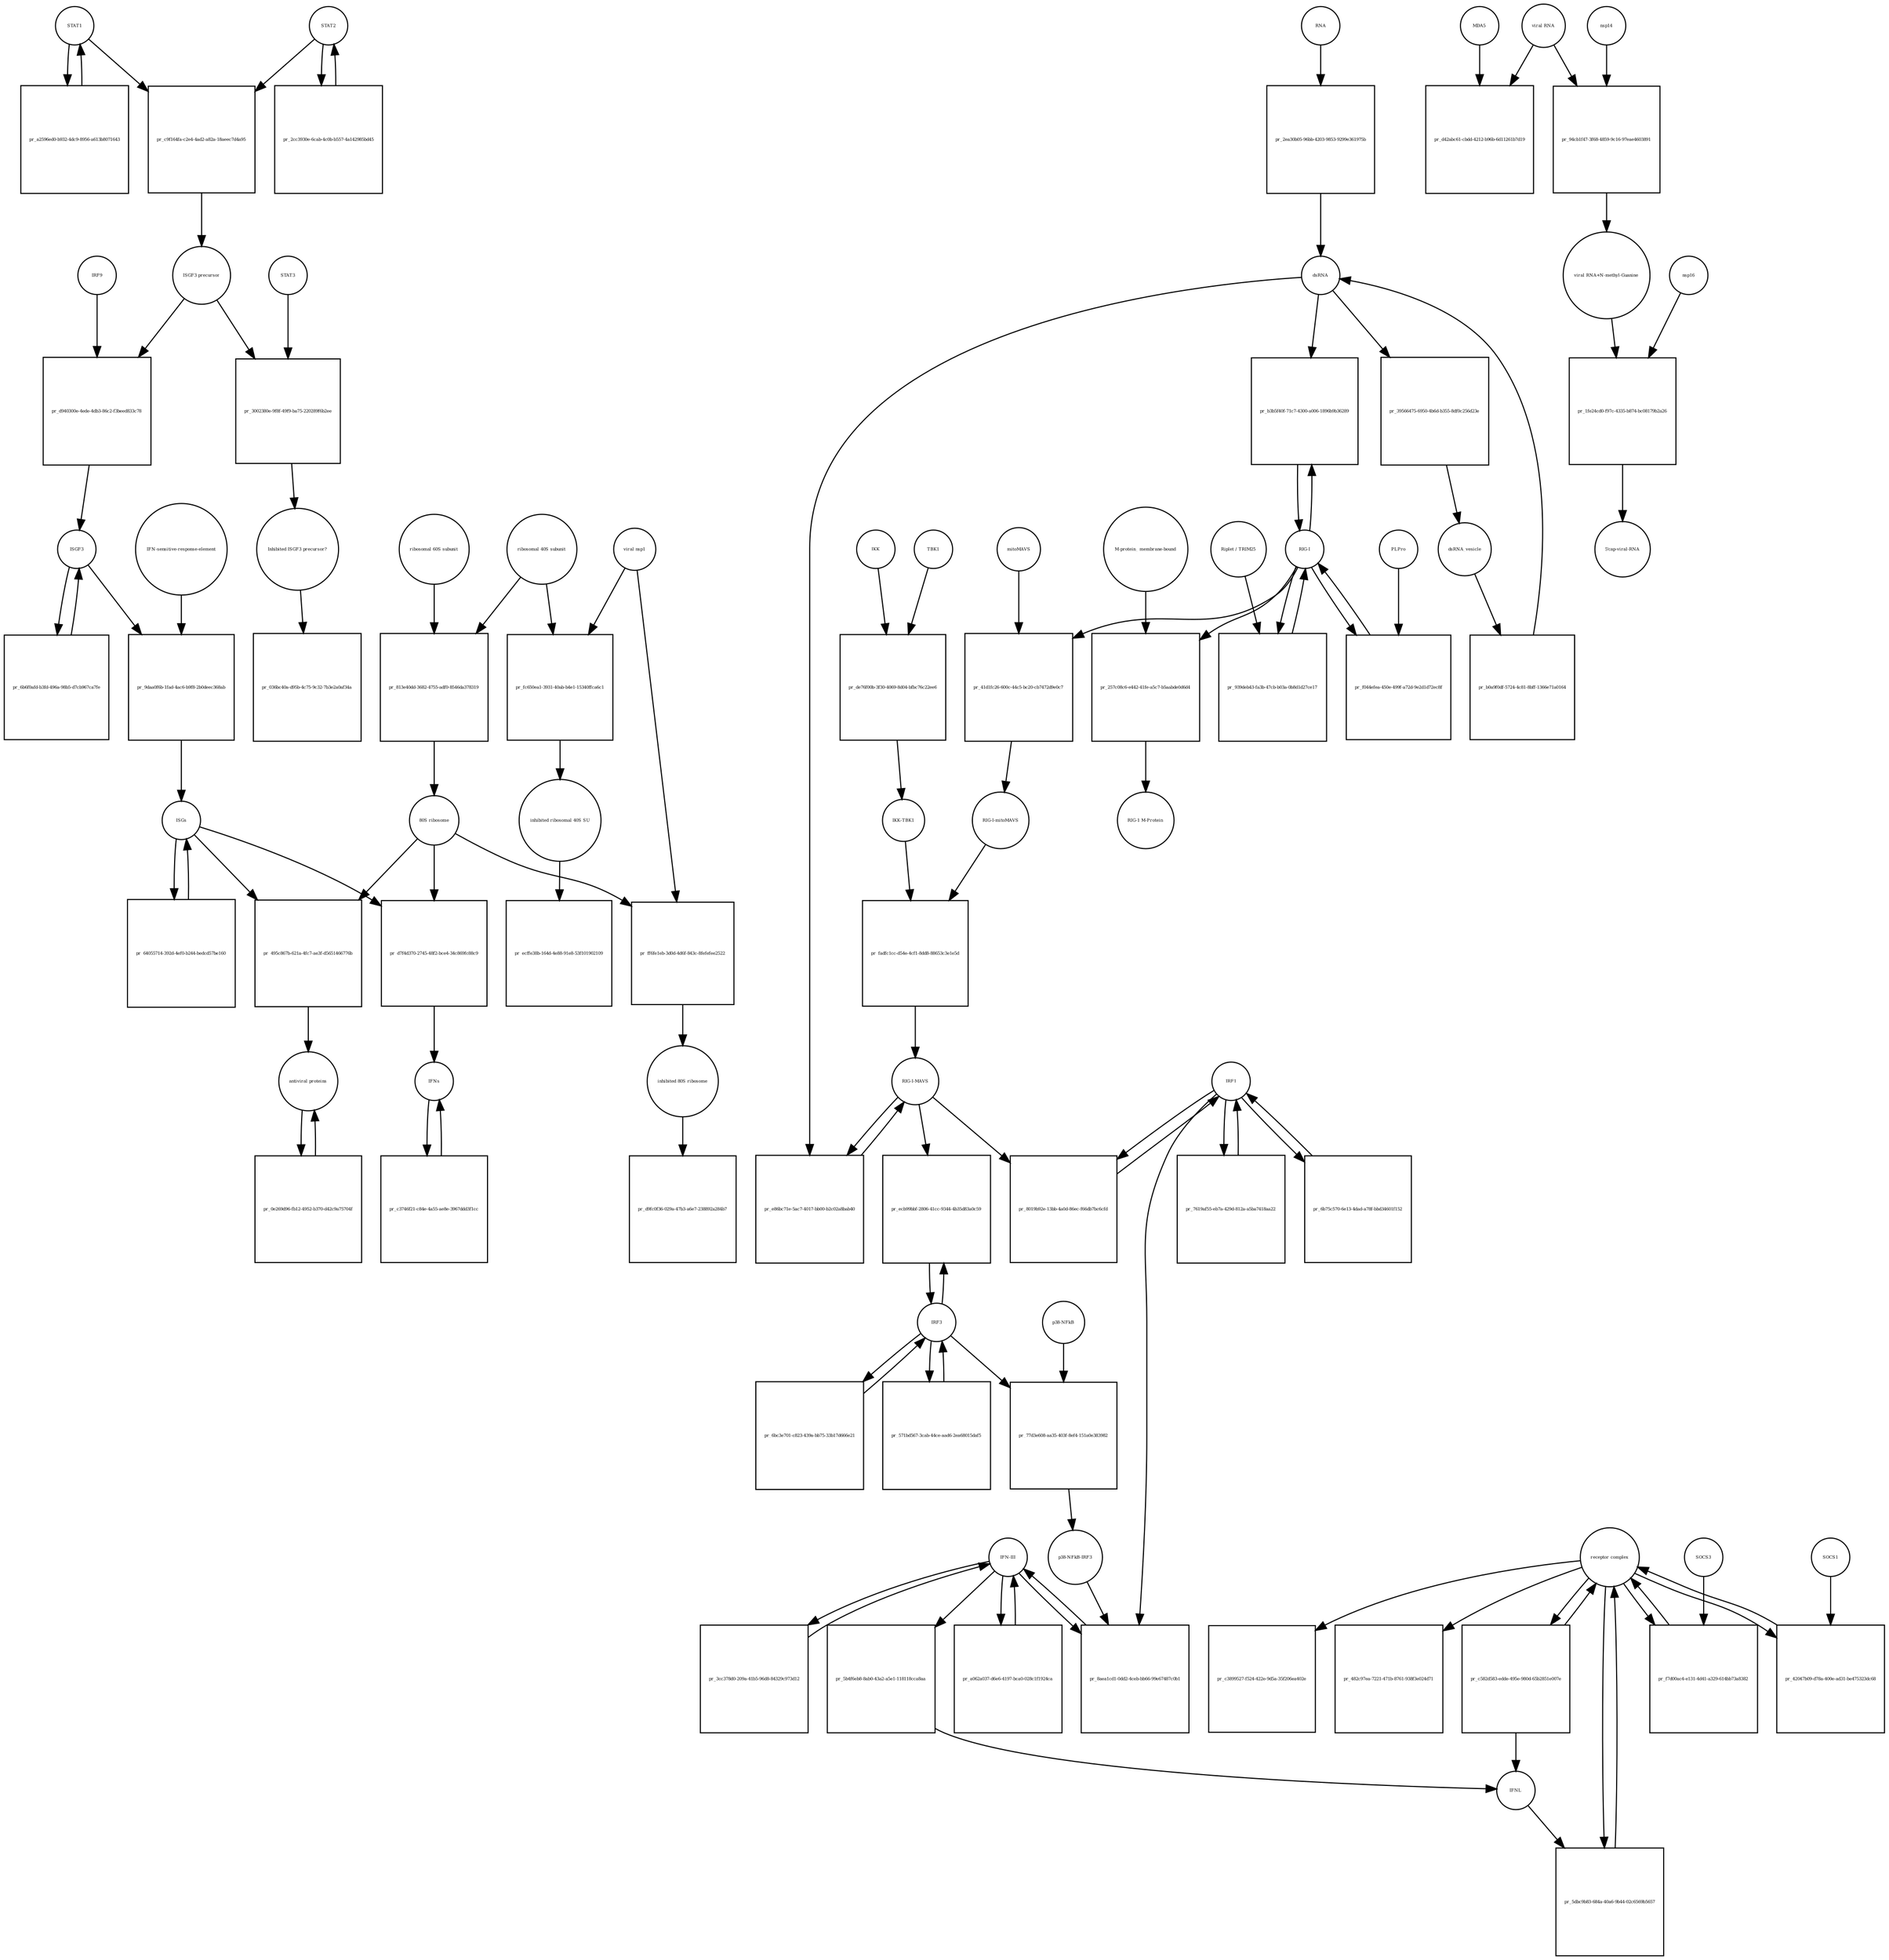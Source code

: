 strict digraph  {
STAT1 [annotation="", bipartite=0, cls=macromolecule, fontsize=4, label=STAT1, shape=circle];
"pr_c9f164fa-c2e4-4ad2-a82a-18aeec7d4a95" [annotation="", bipartite=1, cls=process, fontsize=4, label="pr_c9f164fa-c2e4-4ad2-a82a-18aeec7d4a95", shape=square];
STAT2 [annotation="", bipartite=0, cls=macromolecule, fontsize=4, label=STAT2, shape=circle];
"ISGF3 precursor" [annotation="", bipartite=0, cls=complex, fontsize=4, label="ISGF3 precursor", shape=circle];
"pr_d940300e-4ede-4db3-86c2-f3beed833c78" [annotation="", bipartite=1, cls=process, fontsize=4, label="pr_d940300e-4ede-4db3-86c2-f3beed833c78", shape=square];
IRF9 [annotation="", bipartite=0, cls=macromolecule, fontsize=4, label=IRF9, shape=circle];
ISGF3 [annotation="", bipartite=0, cls=complex, fontsize=4, label=ISGF3, shape=circle];
"pr_a2596ed0-b932-4dc9-8956-a613b8071643" [annotation="", bipartite=1, cls=process, fontsize=4, label="pr_a2596ed0-b932-4dc9-8956-a613b8071643", shape=square];
"pr_2cc3930e-6cab-4c0b-b557-4a142985bd45" [annotation="", bipartite=1, cls=process, fontsize=4, label="pr_2cc3930e-6cab-4c0b-b557-4a142985bd45", shape=square];
"receptor complex" [annotation="", bipartite=0, cls=complex, fontsize=4, label="receptor complex", shape=circle];
"pr_5dbc9b83-684a-40a6-9b44-02c6569b5657" [annotation="", bipartite=1, cls=process, fontsize=4, label="pr_5dbc9b83-684a-40a6-9b44-02c6569b5657", shape=square];
IFNL [annotation="", bipartite=0, cls=macromolecule, fontsize=4, label=IFNL, shape=circle];
"IFN-sensitive-response-element" [annotation="", bipartite=0, cls="nucleic acid feature", fontsize=4, label="IFN-sensitive-response-element", shape=circle];
"pr_9daa0f6b-1fad-4ac6-b9f8-2b0deec368ab" [annotation="", bipartite=1, cls=process, fontsize=4, label="pr_9daa0f6b-1fad-4ac6-b9f8-2b0deec368ab", shape=square];
ISGs [annotation="", bipartite=0, cls="nucleic acid feature", fontsize=4, label=ISGs, shape=circle];
"pr_d7f4d370-2745-48f2-bce4-34c869fc88c9" [annotation="", bipartite=1, cls=process, fontsize=4, label="pr_d7f4d370-2745-48f2-bce4-34c869fc88c9", shape=square];
IFNs [annotation="", bipartite=0, cls=macromolecule, fontsize=4, label=IFNs, shape=circle];
"80S ribosome" [annotation="", bipartite=0, cls=complex, fontsize=4, label="80S ribosome", shape=circle];
"pr_495c867b-621a-4fc7-ae3f-d5651466776b" [annotation="", bipartite=1, cls=process, fontsize=4, label="pr_495c867b-621a-4fc7-ae3f-d5651466776b", shape=square];
"antiviral proteins" [annotation="", bipartite=0, cls=macromolecule, fontsize=4, label="antiviral proteins", shape=circle];
"pr_6b6f0afd-b3fd-496a-98b5-d7cb967ca7fe" [annotation="", bipartite=1, cls=process, fontsize=4, label="pr_6b6f0afd-b3fd-496a-98b5-d7cb967ca7fe", shape=square];
"pr_64055714-392d-4ef0-b244-bedcd57be160" [annotation="", bipartite=1, cls=process, fontsize=4, label="pr_64055714-392d-4ef0-b244-bedcd57be160", shape=square];
"pr_0e269d96-fb12-4952-b370-d42c9a75704f" [annotation="", bipartite=1, cls=process, fontsize=4, label="pr_0e269d96-fb12-4952-b370-d42c9a75704f", shape=square];
"viral RNA" [annotation="", bipartite=0, cls="nucleic acid feature", fontsize=4, label="viral RNA", shape=circle];
"pr_d42abc61-cbdd-4212-b96b-6d11261b7d19" [annotation="", bipartite=1, cls=process, fontsize=4, label="pr_d42abc61-cbdd-4212-b96b-6d11261b7d19", shape=square];
MDA5 [annotation="", bipartite=0, cls=macromolecule, fontsize=4, label=MDA5, shape=circle];
"pr_94cb1f47-3f68-4859-9c16-97eae4603891" [annotation="", bipartite=1, cls=process, fontsize=4, label="pr_94cb1f47-3f68-4859-9c16-97eae4603891", shape=square];
"viral RNA+N-methyl-Guanine" [annotation="", bipartite=0, cls="nucleic acid feature", fontsize=4, label="viral RNA+N-methyl-Guanine", shape=circle];
nsp14 [annotation="", bipartite=0, cls=macromolecule, fontsize=4, label=nsp14, shape=circle];
"pr_1fe24cd0-f97c-4335-b874-bc08179b2a26" [annotation="", bipartite=1, cls=process, fontsize=4, label="pr_1fe24cd0-f97c-4335-b874-bc08179b2a26", shape=square];
"5'cap-viral-RNA" [annotation="", bipartite=0, cls="nucleic acid feature", fontsize=4, label="5'cap-viral-RNA", shape=circle];
nsp16 [annotation="", bipartite=0, cls=macromolecule, fontsize=4, label=nsp16, shape=circle];
IKK [annotation="", bipartite=0, cls=macromolecule, fontsize=4, label=IKK, shape=circle];
"pr_de76f00b-3f30-4069-8d04-bfbc76c22ee6" [annotation="", bipartite=1, cls=process, fontsize=4, label="pr_de76f00b-3f30-4069-8d04-bfbc76c22ee6", shape=square];
TBK1 [annotation="", bipartite=0, cls=macromolecule, fontsize=4, label=TBK1, shape=circle];
"IKK-TBK1" [annotation="", bipartite=0, cls=complex, fontsize=4, label="IKK-TBK1", shape=circle];
IRF3 [annotation="", bipartite=0, cls=macromolecule, fontsize=4, label=IRF3, shape=circle];
"pr_ecb99bbf-2806-41cc-9344-4b35d83a0c59" [annotation="", bipartite=1, cls=process, fontsize=4, label="pr_ecb99bbf-2806-41cc-9344-4b35d83a0c59", shape=square];
"RIG-I-MAVS" [annotation="", bipartite=0, cls=complex, fontsize=4, label="RIG-I-MAVS", shape=circle];
"pr_e86bc71e-5ac7-4017-bb00-b2c02a8bab40" [annotation="", bipartite=1, cls=process, fontsize=4, label="pr_e86bc71e-5ac7-4017-bb00-b2c02a8bab40", shape=square];
dsRNA [annotation="", bipartite=0, cls="nucleic acid feature", fontsize=4, label=dsRNA, shape=circle];
IRF1 [annotation="", bipartite=0, cls=macromolecule, fontsize=4, label=IRF1, shape=circle];
"pr_8019b92e-13bb-4a0d-86ec-f66db7bc6cfd" [annotation="", bipartite=1, cls=process, fontsize=4, label="pr_8019b92e-13bb-4a0d-86ec-f66db7bc6cfd", shape=square];
"IFN-III" [annotation="", bipartite=0, cls=macromolecule, fontsize=4, label="IFN-III", shape=circle];
"pr_a062a037-d6e6-4197-bca0-028c1f1924ca" [annotation="", bipartite=1, cls=process, fontsize=4, label="pr_a062a037-d6e6-4197-bca0-028c1f1924ca", shape=square];
"pr_3cc378d0-209a-41b5-96d8-84329c973d12" [annotation="", bipartite=1, cls=process, fontsize=4, label="pr_3cc378d0-209a-41b5-96d8-84329c973d12", shape=square];
"pr_8aea1cd1-0dd2-4ceb-bb66-99e67487c0b1" [annotation="", bipartite=1, cls=process, fontsize=4, label="pr_8aea1cd1-0dd2-4ceb-bb66-99e67487c0b1", shape=square];
"p38-NFkB-IRF3" [annotation="", bipartite=0, cls=complex, fontsize=4, label="p38-NFkB-IRF3", shape=circle];
"pr_5b4f6eb8-8ab0-43a2-a5e1-118118cca8aa" [annotation="", bipartite=1, cls=process, fontsize=4, label="pr_5b4f6eb8-8ab0-43a2-a5e1-118118cca8aa", shape=square];
"RIG-I" [annotation="", bipartite=0, cls=macromolecule, fontsize=4, label="RIG-I", shape=circle];
"pr_b3b5f40f-71c7-4300-a006-1896b9b36289" [annotation="", bipartite=1, cls=process, fontsize=4, label="pr_b3b5f40f-71c7-4300-a006-1896b9b36289", shape=square];
"RIG-I-mitoMAVS" [annotation="", bipartite=0, cls=complex, fontsize=4, label="RIG-I-mitoMAVS", shape=circle];
"pr_fadfc1cc-d54e-4cf1-8dd8-88653c3e1e5d" [annotation="", bipartite=1, cls=process, fontsize=4, label="pr_fadfc1cc-d54e-4cf1-8dd8-88653c3e1e5d", shape=square];
"p38-NFkB" [annotation="", bipartite=0, cls=complex, fontsize=4, label="p38-NFkB", shape=circle];
"pr_77d3e608-aa35-403f-8ef4-151a0e383982" [annotation="", bipartite=1, cls=process, fontsize=4, label="pr_77d3e608-aa35-403f-8ef4-151a0e383982", shape=square];
"pr_39566475-6950-4b6d-b355-8df0c256d23e" [annotation="", bipartite=1, cls=process, fontsize=4, label="pr_39566475-6950-4b6d-b355-8df0c256d23e", shape=square];
dsRNA_vesicle [annotation="", bipartite=0, cls="nucleic acid feature", fontsize=4, label=dsRNA_vesicle, shape=circle];
"pr_b0a9f0df-5724-4c81-8bff-1366e71a0164" [annotation="", bipartite=1, cls=process, fontsize=4, label="pr_b0a9f0df-5724-4c81-8bff-1366e71a0164", shape=square];
"pr_6bc3e701-c823-439a-bb75-33b17d666e21" [annotation="", bipartite=1, cls=process, fontsize=4, label="pr_6bc3e701-c823-439a-bb75-33b17d666e21", shape=square];
"pr_571bd567-3cab-44ce-aad6-2ea68015daf5" [annotation="", bipartite=1, cls=process, fontsize=4, label="pr_571bd567-3cab-44ce-aad6-2ea68015daf5", shape=square];
"pr_7619af55-eb7a-429d-812a-a5ba7418aa22" [annotation="", bipartite=1, cls=process, fontsize=4, label="pr_7619af55-eb7a-429d-812a-a5ba7418aa22", shape=square];
"pr_6b75c570-6e13-4dad-a78f-bbd34601f152" [annotation="", bipartite=1, cls=process, fontsize=4, label="pr_6b75c570-6e13-4dad-a78f-bbd34601f152", shape=square];
RNA [annotation="", bipartite=0, cls="nucleic acid feature", fontsize=4, label=RNA, shape=circle];
"pr_2ea30b05-96bb-4203-9853-9299e361975b" [annotation="", bipartite=1, cls=process, fontsize=4, label="pr_2ea30b05-96bb-4203-9853-9299e361975b", shape=square];
"ribosomal 60S subunit" [annotation="", bipartite=0, cls=complex, fontsize=4, label="ribosomal 60S subunit", shape=circle];
"pr_813e40dd-3682-4755-adf0-8546da378319" [annotation="", bipartite=1, cls=process, fontsize=4, label="pr_813e40dd-3682-4755-adf0-8546da378319", shape=square];
"ribosomal 40S subunit" [annotation="", bipartite=0, cls=complex, fontsize=4, label="ribosomal 40S subunit", shape=circle];
"pr_fc650ea1-3931-40ab-b4e1-15340ffca6c1" [annotation="", bipartite=1, cls=process, fontsize=4, label="pr_fc650ea1-3931-40ab-b4e1-15340ffca6c1", shape=square];
"viral nsp1" [annotation="", bipartite=0, cls=macromolecule, fontsize=4, label="viral nsp1", shape=circle];
"inhibited ribosomal 40S SU" [annotation="urn_miriam_doi_10.1101%2F2020.05.18.102467", bipartite=0, cls=complex, fontsize=4, label="inhibited ribosomal 40S SU", shape=circle];
"pr_ff6fe1eb-3d0d-4d6f-843c-8fefefee2522" [annotation="", bipartite=1, cls=process, fontsize=4, label="pr_ff6fe1eb-3d0d-4d6f-843c-8fefefee2522", shape=square];
"inhibited 80S ribosome" [annotation="", bipartite=0, cls=complex, fontsize=4, label="inhibited 80S ribosome", shape=circle];
"pr_3002380e-9f8f-49f9-ba75-220289f6b2ee" [annotation="", bipartite=1, cls=process, fontsize=4, label="pr_3002380e-9f8f-49f9-ba75-220289f6b2ee", shape=square];
STAT3 [annotation="", bipartite=0, cls=macromolecule, fontsize=4, label=STAT3, shape=circle];
"Inhibited ISGF3 precursor?" [annotation="", bipartite=0, cls=complex, fontsize=4, label="Inhibited ISGF3 precursor?", shape=circle];
"pr_c3746f21-c84e-4a55-ae8e-3967ddd3f1cc" [annotation="", bipartite=1, cls=process, fontsize=4, label="pr_c3746f21-c84e-4a55-ae8e-3967ddd3f1cc", shape=square];
"pr_f7d00ac4-e131-4d41-a329-614bb73a8382" [annotation="", bipartite=1, cls=process, fontsize=4, label="pr_f7d00ac4-e131-4d41-a329-614bb73a8382", shape=square];
SOCS3 [annotation="", bipartite=0, cls=macromolecule, fontsize=4, label=SOCS3, shape=circle];
"pr_42047b09-d78a-400e-ad31-be475323dc68" [annotation="", bipartite=1, cls=process, fontsize=4, label="pr_42047b09-d78a-400e-ad31-be475323dc68", shape=square];
SOCS1 [annotation="", bipartite=0, cls=macromolecule, fontsize=4, label=SOCS1, shape=circle];
"pr_036bc40a-d95b-4c75-9c32-7b3e2a0af34a" [annotation="", bipartite=1, cls=process, fontsize=4, label="pr_036bc40a-d95b-4c75-9c32-7b3e2a0af34a", shape=square];
"pr_c3899527-f524-422e-9d5a-35f206ea402e" [annotation="", bipartite=1, cls=process, fontsize=4, label="pr_c3899527-f524-422e-9d5a-35f206ea402e", shape=square];
"pr_482c97ea-7221-471b-8761-938f3e024d71" [annotation="", bipartite=1, cls=process, fontsize=4, label="pr_482c97ea-7221-471b-8761-938f3e024d71", shape=square];
"pr_d9fc0f36-029a-47b3-a6e7-238892a284b7" [annotation="", bipartite=1, cls=process, fontsize=4, label="pr_d9fc0f36-029a-47b3-a6e7-238892a284b7", shape=square];
"pr_ecffe38b-164d-4e88-91e8-53f101902109" [annotation="", bipartite=1, cls=process, fontsize=4, label="pr_ecffe38b-164d-4e88-91e8-53f101902109", shape=square];
"pr_c582d583-edde-495e-980d-65b2851e007e" [annotation="", bipartite=1, cls=process, fontsize=4, label="pr_c582d583-edde-495e-980d-65b2851e007e", shape=square];
"M-protein_ membrane-bound" [annotation="", bipartite=0, cls=macromolecule, fontsize=4, label="M-protein_ membrane-bound", shape=circle];
"pr_257c08c6-e442-41fe-a5c7-b5aabde0d6d4" [annotation="", bipartite=1, cls=process, fontsize=4, label="pr_257c08c6-e442-41fe-a5c7-b5aabde0d6d4", shape=square];
"RIG-1 M-Protein" [annotation="", bipartite=0, cls=complex, fontsize=4, label="RIG-1 M-Protein", shape=circle];
"pr_41d1fc26-600c-44c5-bc20-cb7472d9e0c7" [annotation="", bipartite=1, cls=process, fontsize=4, label="pr_41d1fc26-600c-44c5-bc20-cb7472d9e0c7", shape=square];
mitoMAVS [annotation="", bipartite=0, cls=macromolecule, fontsize=4, label=mitoMAVS, shape=circle];
"pr_939deb43-fa3b-47cb-b03a-0b8d1d27ce17" [annotation="", bipartite=1, cls=process, fontsize=4, label="pr_939deb43-fa3b-47cb-b03a-0b8d1d27ce17", shape=square];
"Riplet / TRIM25" [annotation="", bipartite=0, cls=macromolecule, fontsize=4, label="Riplet / TRIM25", shape=circle];
"pr_f044efea-450e-499f-a72d-9e2d1d72ec8f" [annotation="", bipartite=1, cls=process, fontsize=4, label="pr_f044efea-450e-499f-a72d-9e2d1d72ec8f", shape=square];
PLPro [annotation="", bipartite=0, cls=macromolecule, fontsize=4, label=PLPro, shape=circle];
STAT1 -> "pr_c9f164fa-c2e4-4ad2-a82a-18aeec7d4a95"  [annotation="", interaction_type=consumption];
STAT1 -> "pr_a2596ed0-b932-4dc9-8956-a613b8071643"  [annotation="", interaction_type=consumption];
"pr_c9f164fa-c2e4-4ad2-a82a-18aeec7d4a95" -> "ISGF3 precursor"  [annotation="", interaction_type=production];
STAT2 -> "pr_c9f164fa-c2e4-4ad2-a82a-18aeec7d4a95"  [annotation="", interaction_type=consumption];
STAT2 -> "pr_2cc3930e-6cab-4c0b-b557-4a142985bd45"  [annotation="", interaction_type=consumption];
"ISGF3 precursor" -> "pr_d940300e-4ede-4db3-86c2-f3beed833c78"  [annotation="", interaction_type=consumption];
"ISGF3 precursor" -> "pr_3002380e-9f8f-49f9-ba75-220289f6b2ee"  [annotation="", interaction_type=consumption];
"pr_d940300e-4ede-4db3-86c2-f3beed833c78" -> ISGF3  [annotation="", interaction_type=production];
IRF9 -> "pr_d940300e-4ede-4db3-86c2-f3beed833c78"  [annotation="", interaction_type=consumption];
ISGF3 -> "pr_9daa0f6b-1fad-4ac6-b9f8-2b0deec368ab"  [annotation="", interaction_type="necessary stimulation"];
ISGF3 -> "pr_6b6f0afd-b3fd-496a-98b5-d7cb967ca7fe"  [annotation="", interaction_type=consumption];
"pr_a2596ed0-b932-4dc9-8956-a613b8071643" -> STAT1  [annotation="", interaction_type=production];
"pr_2cc3930e-6cab-4c0b-b557-4a142985bd45" -> STAT2  [annotation="", interaction_type=production];
"receptor complex" -> "pr_5dbc9b83-684a-40a6-9b44-02c6569b5657"  [annotation="", interaction_type=consumption];
"receptor complex" -> "pr_f7d00ac4-e131-4d41-a329-614bb73a8382"  [annotation="", interaction_type=consumption];
"receptor complex" -> "pr_42047b09-d78a-400e-ad31-be475323dc68"  [annotation="", interaction_type=consumption];
"receptor complex" -> "pr_c3899527-f524-422e-9d5a-35f206ea402e"  [annotation="", interaction_type=consumption];
"receptor complex" -> "pr_482c97ea-7221-471b-8761-938f3e024d71"  [annotation="", interaction_type=consumption];
"receptor complex" -> "pr_c582d583-edde-495e-980d-65b2851e007e"  [annotation="", interaction_type=consumption];
"pr_5dbc9b83-684a-40a6-9b44-02c6569b5657" -> "receptor complex"  [annotation="", interaction_type=production];
IFNL -> "pr_5dbc9b83-684a-40a6-9b44-02c6569b5657"  [annotation="", interaction_type=stimulation];
"IFN-sensitive-response-element" -> "pr_9daa0f6b-1fad-4ac6-b9f8-2b0deec368ab"  [annotation="", interaction_type=consumption];
"pr_9daa0f6b-1fad-4ac6-b9f8-2b0deec368ab" -> ISGs  [annotation="", interaction_type=production];
ISGs -> "pr_d7f4d370-2745-48f2-bce4-34c869fc88c9"  [annotation="", interaction_type=consumption];
ISGs -> "pr_495c867b-621a-4fc7-ae3f-d5651466776b"  [annotation="", interaction_type=consumption];
ISGs -> "pr_64055714-392d-4ef0-b244-bedcd57be160"  [annotation="", interaction_type=consumption];
"pr_d7f4d370-2745-48f2-bce4-34c869fc88c9" -> IFNs  [annotation="", interaction_type=production];
IFNs -> "pr_c3746f21-c84e-4a55-ae8e-3967ddd3f1cc"  [annotation="", interaction_type=consumption];
"80S ribosome" -> "pr_d7f4d370-2745-48f2-bce4-34c869fc88c9"  [annotation="", interaction_type=catalysis];
"80S ribosome" -> "pr_495c867b-621a-4fc7-ae3f-d5651466776b"  [annotation="", interaction_type=catalysis];
"80S ribosome" -> "pr_ff6fe1eb-3d0d-4d6f-843c-8fefefee2522"  [annotation="", interaction_type=consumption];
"pr_495c867b-621a-4fc7-ae3f-d5651466776b" -> "antiviral proteins"  [annotation="", interaction_type=production];
"antiviral proteins" -> "pr_0e269d96-fb12-4952-b370-d42c9a75704f"  [annotation="", interaction_type=consumption];
"pr_6b6f0afd-b3fd-496a-98b5-d7cb967ca7fe" -> ISGF3  [annotation="", interaction_type=production];
"pr_64055714-392d-4ef0-b244-bedcd57be160" -> ISGs  [annotation="", interaction_type=production];
"pr_0e269d96-fb12-4952-b370-d42c9a75704f" -> "antiviral proteins"  [annotation="", interaction_type=production];
"viral RNA" -> "pr_d42abc61-cbdd-4212-b96b-6d11261b7d19"  [annotation="", interaction_type=consumption];
"viral RNA" -> "pr_94cb1f47-3f68-4859-9c16-97eae4603891"  [annotation="", interaction_type=consumption];
MDA5 -> "pr_d42abc61-cbdd-4212-b96b-6d11261b7d19"  [annotation="urn_miriam_doi_10.1016%2Fj.chom.2020.05.008", interaction_type=catalysis];
"pr_94cb1f47-3f68-4859-9c16-97eae4603891" -> "viral RNA+N-methyl-Guanine"  [annotation="", interaction_type=production];
"viral RNA+N-methyl-Guanine" -> "pr_1fe24cd0-f97c-4335-b874-bc08179b2a26"  [annotation="", interaction_type=consumption];
nsp14 -> "pr_94cb1f47-3f68-4859-9c16-97eae4603891"  [annotation="", interaction_type=catalysis];
"pr_1fe24cd0-f97c-4335-b874-bc08179b2a26" -> "5'cap-viral-RNA"  [annotation="", interaction_type=production];
nsp16 -> "pr_1fe24cd0-f97c-4335-b874-bc08179b2a26"  [annotation="urn_miriam_doi_10.1016%2Fj.chom.2020.05.008", interaction_type=catalysis];
IKK -> "pr_de76f00b-3f30-4069-8d04-bfbc76c22ee6"  [annotation="", interaction_type=consumption];
"pr_de76f00b-3f30-4069-8d04-bfbc76c22ee6" -> "IKK-TBK1"  [annotation="", interaction_type=production];
TBK1 -> "pr_de76f00b-3f30-4069-8d04-bfbc76c22ee6"  [annotation="", interaction_type=consumption];
"IKK-TBK1" -> "pr_fadfc1cc-d54e-4cf1-8dd8-88653c3e1e5d"  [annotation="", interaction_type=consumption];
IRF3 -> "pr_ecb99bbf-2806-41cc-9344-4b35d83a0c59"  [annotation="", interaction_type=consumption];
IRF3 -> "pr_77d3e608-aa35-403f-8ef4-151a0e383982"  [annotation="", interaction_type=consumption];
IRF3 -> "pr_6bc3e701-c823-439a-bb75-33b17d666e21"  [annotation="", interaction_type=consumption];
IRF3 -> "pr_571bd567-3cab-44ce-aad6-2ea68015daf5"  [annotation="", interaction_type=consumption];
"pr_ecb99bbf-2806-41cc-9344-4b35d83a0c59" -> IRF3  [annotation="", interaction_type=production];
"RIG-I-MAVS" -> "pr_ecb99bbf-2806-41cc-9344-4b35d83a0c59"  [annotation="", interaction_type=stimulation];
"RIG-I-MAVS" -> "pr_e86bc71e-5ac7-4017-bb00-b2c02a8bab40"  [annotation="", interaction_type=consumption];
"RIG-I-MAVS" -> "pr_8019b92e-13bb-4a0d-86ec-f66db7bc6cfd"  [annotation="", interaction_type=catalysis];
"pr_e86bc71e-5ac7-4017-bb00-b2c02a8bab40" -> "RIG-I-MAVS"  [annotation="", interaction_type=production];
dsRNA -> "pr_e86bc71e-5ac7-4017-bb00-b2c02a8bab40"  [annotation="", interaction_type="necessary stimulation"];
dsRNA -> "pr_b3b5f40f-71c7-4300-a006-1896b9b36289"  [annotation="", interaction_type="necessary stimulation"];
dsRNA -> "pr_39566475-6950-4b6d-b355-8df0c256d23e"  [annotation="", interaction_type=consumption];
IRF1 -> "pr_8019b92e-13bb-4a0d-86ec-f66db7bc6cfd"  [annotation="", interaction_type=consumption];
IRF1 -> "pr_8aea1cd1-0dd2-4ceb-bb66-99e67487c0b1"  [annotation="", interaction_type=stimulation];
IRF1 -> "pr_7619af55-eb7a-429d-812a-a5ba7418aa22"  [annotation="", interaction_type=consumption];
IRF1 -> "pr_6b75c570-6e13-4dad-a78f-bbd34601f152"  [annotation="", interaction_type=consumption];
"pr_8019b92e-13bb-4a0d-86ec-f66db7bc6cfd" -> IRF1  [annotation="", interaction_type=production];
"IFN-III" -> "pr_a062a037-d6e6-4197-bca0-028c1f1924ca"  [annotation="", interaction_type=consumption];
"IFN-III" -> "pr_3cc378d0-209a-41b5-96d8-84329c973d12"  [annotation="", interaction_type=consumption];
"IFN-III" -> "pr_8aea1cd1-0dd2-4ceb-bb66-99e67487c0b1"  [annotation="", interaction_type=consumption];
"IFN-III" -> "pr_5b4f6eb8-8ab0-43a2-a5e1-118118cca8aa"  [annotation="", interaction_type=consumption];
"pr_a062a037-d6e6-4197-bca0-028c1f1924ca" -> "IFN-III"  [annotation="", interaction_type=production];
"pr_3cc378d0-209a-41b5-96d8-84329c973d12" -> "IFN-III"  [annotation="", interaction_type=production];
"pr_8aea1cd1-0dd2-4ceb-bb66-99e67487c0b1" -> "IFN-III"  [annotation="", interaction_type=production];
"p38-NFkB-IRF3" -> "pr_8aea1cd1-0dd2-4ceb-bb66-99e67487c0b1"  [annotation="", interaction_type=stimulation];
"pr_5b4f6eb8-8ab0-43a2-a5e1-118118cca8aa" -> IFNL  [annotation="", interaction_type=production];
"RIG-I" -> "pr_b3b5f40f-71c7-4300-a006-1896b9b36289"  [annotation="", interaction_type=consumption];
"RIG-I" -> "pr_257c08c6-e442-41fe-a5c7-b5aabde0d6d4"  [annotation="", interaction_type=consumption];
"RIG-I" -> "pr_41d1fc26-600c-44c5-bc20-cb7472d9e0c7"  [annotation="", interaction_type=consumption];
"RIG-I" -> "pr_939deb43-fa3b-47cb-b03a-0b8d1d27ce17"  [annotation="", interaction_type=consumption];
"RIG-I" -> "pr_f044efea-450e-499f-a72d-9e2d1d72ec8f"  [annotation="", interaction_type=consumption];
"pr_b3b5f40f-71c7-4300-a006-1896b9b36289" -> "RIG-I"  [annotation="", interaction_type=production];
"RIG-I-mitoMAVS" -> "pr_fadfc1cc-d54e-4cf1-8dd8-88653c3e1e5d"  [annotation="", interaction_type=consumption];
"pr_fadfc1cc-d54e-4cf1-8dd8-88653c3e1e5d" -> "RIG-I-MAVS"  [annotation="", interaction_type=production];
"p38-NFkB" -> "pr_77d3e608-aa35-403f-8ef4-151a0e383982"  [annotation="", interaction_type=consumption];
"pr_77d3e608-aa35-403f-8ef4-151a0e383982" -> "p38-NFkB-IRF3"  [annotation="", interaction_type=production];
"pr_39566475-6950-4b6d-b355-8df0c256d23e" -> dsRNA_vesicle  [annotation="", interaction_type=production];
dsRNA_vesicle -> "pr_b0a9f0df-5724-4c81-8bff-1366e71a0164"  [annotation="", interaction_type=consumption];
"pr_b0a9f0df-5724-4c81-8bff-1366e71a0164" -> dsRNA  [annotation="", interaction_type=production];
"pr_6bc3e701-c823-439a-bb75-33b17d666e21" -> IRF3  [annotation="", interaction_type=production];
"pr_571bd567-3cab-44ce-aad6-2ea68015daf5" -> IRF3  [annotation="", interaction_type=production];
"pr_7619af55-eb7a-429d-812a-a5ba7418aa22" -> IRF1  [annotation="", interaction_type=production];
"pr_6b75c570-6e13-4dad-a78f-bbd34601f152" -> IRF1  [annotation="", interaction_type=production];
RNA -> "pr_2ea30b05-96bb-4203-9853-9299e361975b"  [annotation="", interaction_type=consumption];
"pr_2ea30b05-96bb-4203-9853-9299e361975b" -> dsRNA  [annotation="", interaction_type=production];
"ribosomal 60S subunit" -> "pr_813e40dd-3682-4755-adf0-8546da378319"  [annotation="", interaction_type=consumption];
"pr_813e40dd-3682-4755-adf0-8546da378319" -> "80S ribosome"  [annotation="", interaction_type=production];
"ribosomal 40S subunit" -> "pr_813e40dd-3682-4755-adf0-8546da378319"  [annotation="", interaction_type=consumption];
"ribosomal 40S subunit" -> "pr_fc650ea1-3931-40ab-b4e1-15340ffca6c1"  [annotation="", interaction_type=consumption];
"pr_fc650ea1-3931-40ab-b4e1-15340ffca6c1" -> "inhibited ribosomal 40S SU"  [annotation="", interaction_type=production];
"viral nsp1" -> "pr_fc650ea1-3931-40ab-b4e1-15340ffca6c1"  [annotation="", interaction_type=consumption];
"viral nsp1" -> "pr_ff6fe1eb-3d0d-4d6f-843c-8fefefee2522"  [annotation="", interaction_type=consumption];
"inhibited ribosomal 40S SU" -> "pr_ecffe38b-164d-4e88-91e8-53f101902109"  [annotation="", interaction_type=consumption];
"pr_ff6fe1eb-3d0d-4d6f-843c-8fefefee2522" -> "inhibited 80S ribosome"  [annotation="", interaction_type=production];
"inhibited 80S ribosome" -> "pr_d9fc0f36-029a-47b3-a6e7-238892a284b7"  [annotation="", interaction_type=consumption];
"pr_3002380e-9f8f-49f9-ba75-220289f6b2ee" -> "Inhibited ISGF3 precursor?"  [annotation="", interaction_type=production];
STAT3 -> "pr_3002380e-9f8f-49f9-ba75-220289f6b2ee"  [annotation="", interaction_type=consumption];
"Inhibited ISGF3 precursor?" -> "pr_036bc40a-d95b-4c75-9c32-7b3e2a0af34a"  [annotation="", interaction_type=consumption];
"pr_c3746f21-c84e-4a55-ae8e-3967ddd3f1cc" -> IFNs  [annotation="", interaction_type=production];
"pr_f7d00ac4-e131-4d41-a329-614bb73a8382" -> "receptor complex"  [annotation="", interaction_type=production];
SOCS3 -> "pr_f7d00ac4-e131-4d41-a329-614bb73a8382"  [annotation="", interaction_type=consumption];
"pr_42047b09-d78a-400e-ad31-be475323dc68" -> "receptor complex"  [annotation="", interaction_type=production];
SOCS1 -> "pr_42047b09-d78a-400e-ad31-be475323dc68"  [annotation="", interaction_type=consumption];
"pr_c582d583-edde-495e-980d-65b2851e007e" -> IFNL  [annotation="", interaction_type=production];
"pr_c582d583-edde-495e-980d-65b2851e007e" -> "receptor complex"  [annotation="", interaction_type=production];
"M-protein_ membrane-bound" -> "pr_257c08c6-e442-41fe-a5c7-b5aabde0d6d4"  [annotation="", interaction_type=consumption];
"pr_257c08c6-e442-41fe-a5c7-b5aabde0d6d4" -> "RIG-1 M-Protein"  [annotation="", interaction_type=production];
"pr_41d1fc26-600c-44c5-bc20-cb7472d9e0c7" -> "RIG-I-mitoMAVS"  [annotation="", interaction_type=production];
mitoMAVS -> "pr_41d1fc26-600c-44c5-bc20-cb7472d9e0c7"  [annotation="", interaction_type=consumption];
"pr_939deb43-fa3b-47cb-b03a-0b8d1d27ce17" -> "RIG-I"  [annotation="", interaction_type=production];
"Riplet / TRIM25" -> "pr_939deb43-fa3b-47cb-b03a-0b8d1d27ce17"  [annotation="", interaction_type=catalysis];
"pr_f044efea-450e-499f-a72d-9e2d1d72ec8f" -> "RIG-I"  [annotation="", interaction_type=production];
PLPro -> "pr_f044efea-450e-499f-a72d-9e2d1d72ec8f"  [annotation="", interaction_type=catalysis];
}
